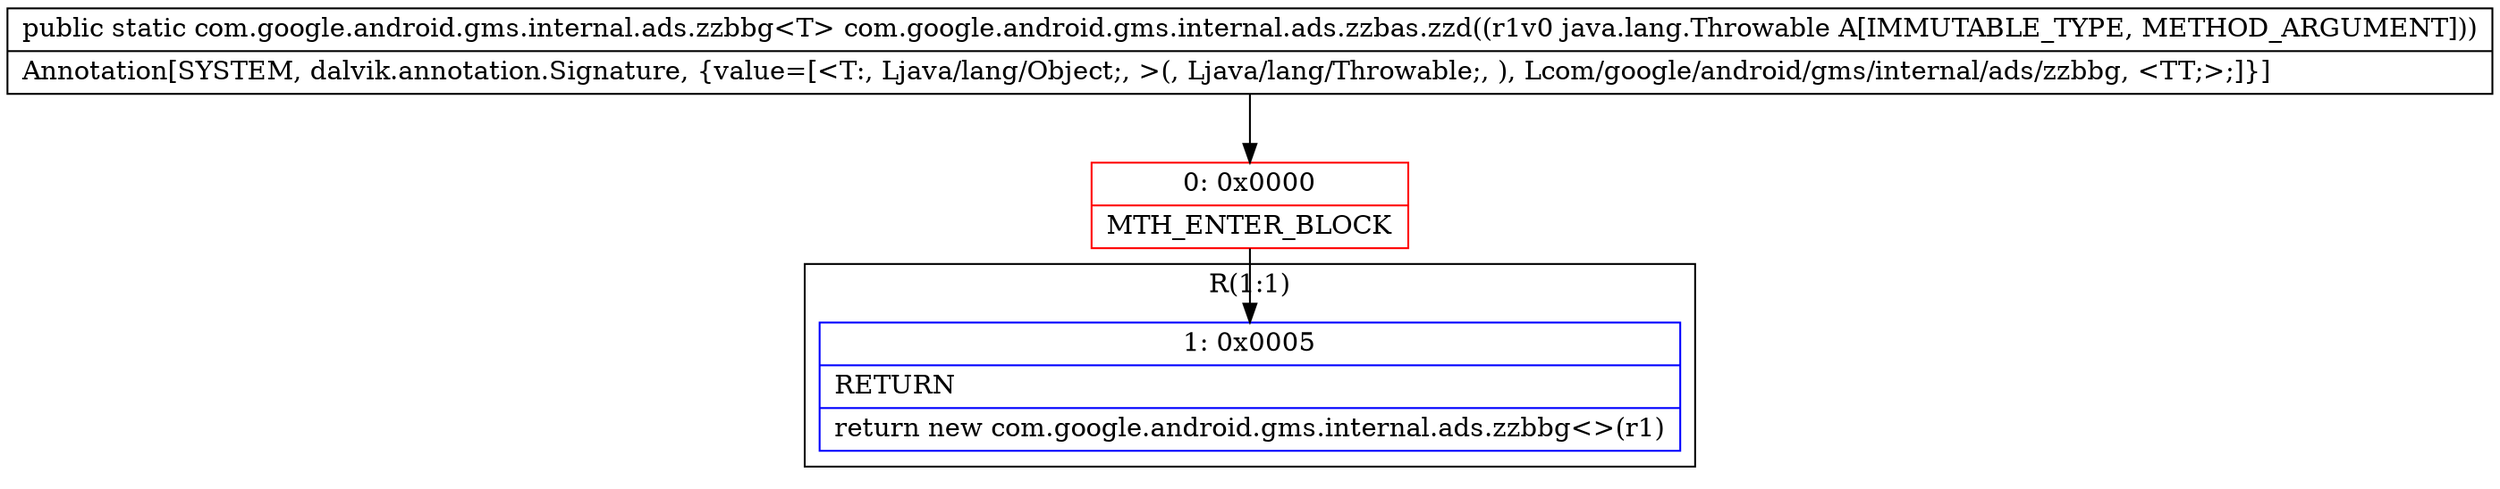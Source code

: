 digraph "CFG forcom.google.android.gms.internal.ads.zzbas.zzd(Ljava\/lang\/Throwable;)Lcom\/google\/android\/gms\/internal\/ads\/zzbbg;" {
subgraph cluster_Region_66291376 {
label = "R(1:1)";
node [shape=record,color=blue];
Node_1 [shape=record,label="{1\:\ 0x0005|RETURN\l|return new com.google.android.gms.internal.ads.zzbbg\<\>(r1)\l}"];
}
Node_0 [shape=record,color=red,label="{0\:\ 0x0000|MTH_ENTER_BLOCK\l}"];
MethodNode[shape=record,label="{public static com.google.android.gms.internal.ads.zzbbg\<T\> com.google.android.gms.internal.ads.zzbas.zzd((r1v0 java.lang.Throwable A[IMMUTABLE_TYPE, METHOD_ARGUMENT]))  | Annotation[SYSTEM, dalvik.annotation.Signature, \{value=[\<T:, Ljava\/lang\/Object;, \>(, Ljava\/lang\/Throwable;, ), Lcom\/google\/android\/gms\/internal\/ads\/zzbbg, \<TT;\>;]\}]\l}"];
MethodNode -> Node_0;
Node_0 -> Node_1;
}

